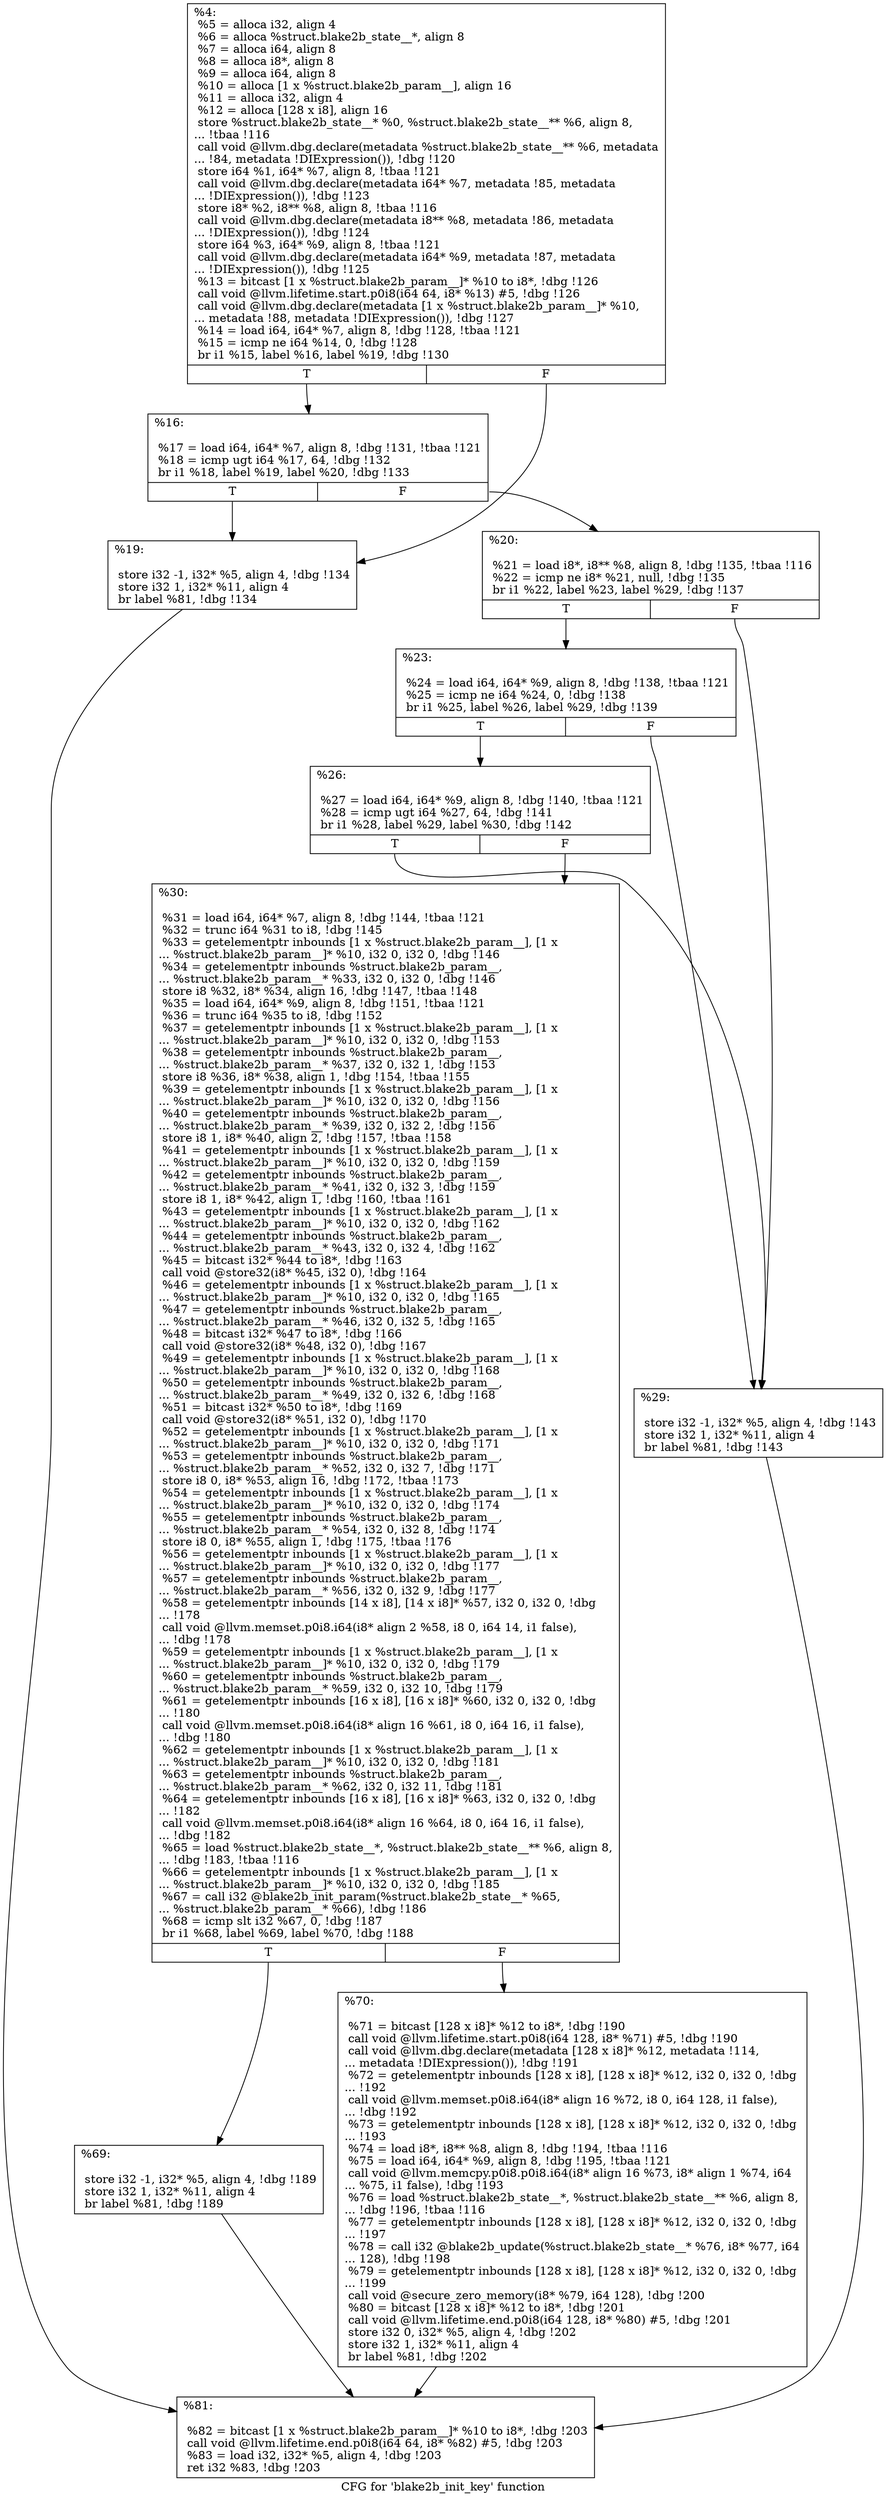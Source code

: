 digraph "CFG for 'blake2b_init_key' function" {
	label="CFG for 'blake2b_init_key' function";

	Node0x1c2b8d0 [shape=record,label="{%4:\l  %5 = alloca i32, align 4\l  %6 = alloca %struct.blake2b_state__*, align 8\l  %7 = alloca i64, align 8\l  %8 = alloca i8*, align 8\l  %9 = alloca i64, align 8\l  %10 = alloca [1 x %struct.blake2b_param__], align 16\l  %11 = alloca i32, align 4\l  %12 = alloca [128 x i8], align 16\l  store %struct.blake2b_state__* %0, %struct.blake2b_state__** %6, align 8,\l... !tbaa !116\l  call void @llvm.dbg.declare(metadata %struct.blake2b_state__** %6, metadata\l... !84, metadata !DIExpression()), !dbg !120\l  store i64 %1, i64* %7, align 8, !tbaa !121\l  call void @llvm.dbg.declare(metadata i64* %7, metadata !85, metadata\l... !DIExpression()), !dbg !123\l  store i8* %2, i8** %8, align 8, !tbaa !116\l  call void @llvm.dbg.declare(metadata i8** %8, metadata !86, metadata\l... !DIExpression()), !dbg !124\l  store i64 %3, i64* %9, align 8, !tbaa !121\l  call void @llvm.dbg.declare(metadata i64* %9, metadata !87, metadata\l... !DIExpression()), !dbg !125\l  %13 = bitcast [1 x %struct.blake2b_param__]* %10 to i8*, !dbg !126\l  call void @llvm.lifetime.start.p0i8(i64 64, i8* %13) #5, !dbg !126\l  call void @llvm.dbg.declare(metadata [1 x %struct.blake2b_param__]* %10,\l... metadata !88, metadata !DIExpression()), !dbg !127\l  %14 = load i64, i64* %7, align 8, !dbg !128, !tbaa !121\l  %15 = icmp ne i64 %14, 0, !dbg !128\l  br i1 %15, label %16, label %19, !dbg !130\l|{<s0>T|<s1>F}}"];
	Node0x1c2b8d0:s0 -> Node0x1c23cc0;
	Node0x1c2b8d0:s1 -> Node0x1c23d10;
	Node0x1c23cc0 [shape=record,label="{%16:\l\l  %17 = load i64, i64* %7, align 8, !dbg !131, !tbaa !121\l  %18 = icmp ugt i64 %17, 64, !dbg !132\l  br i1 %18, label %19, label %20, !dbg !133\l|{<s0>T|<s1>F}}"];
	Node0x1c23cc0:s0 -> Node0x1c23d10;
	Node0x1c23cc0:s1 -> Node0x1c23d60;
	Node0x1c23d10 [shape=record,label="{%19:\l\l  store i32 -1, i32* %5, align 4, !dbg !134\l  store i32 1, i32* %11, align 4\l  br label %81, !dbg !134\l}"];
	Node0x1c23d10 -> Node0x1c23f90;
	Node0x1c23d60 [shape=record,label="{%20:\l\l  %21 = load i8*, i8** %8, align 8, !dbg !135, !tbaa !116\l  %22 = icmp ne i8* %21, null, !dbg !135\l  br i1 %22, label %23, label %29, !dbg !137\l|{<s0>T|<s1>F}}"];
	Node0x1c23d60:s0 -> Node0x1c23db0;
	Node0x1c23d60:s1 -> Node0x1c23e50;
	Node0x1c23db0 [shape=record,label="{%23:\l\l  %24 = load i64, i64* %9, align 8, !dbg !138, !tbaa !121\l  %25 = icmp ne i64 %24, 0, !dbg !138\l  br i1 %25, label %26, label %29, !dbg !139\l|{<s0>T|<s1>F}}"];
	Node0x1c23db0:s0 -> Node0x1c23e00;
	Node0x1c23db0:s1 -> Node0x1c23e50;
	Node0x1c23e00 [shape=record,label="{%26:\l\l  %27 = load i64, i64* %9, align 8, !dbg !140, !tbaa !121\l  %28 = icmp ugt i64 %27, 64, !dbg !141\l  br i1 %28, label %29, label %30, !dbg !142\l|{<s0>T|<s1>F}}"];
	Node0x1c23e00:s0 -> Node0x1c23e50;
	Node0x1c23e00:s1 -> Node0x1c23ea0;
	Node0x1c23e50 [shape=record,label="{%29:\l\l  store i32 -1, i32* %5, align 4, !dbg !143\l  store i32 1, i32* %11, align 4\l  br label %81, !dbg !143\l}"];
	Node0x1c23e50 -> Node0x1c23f90;
	Node0x1c23ea0 [shape=record,label="{%30:\l\l  %31 = load i64, i64* %7, align 8, !dbg !144, !tbaa !121\l  %32 = trunc i64 %31 to i8, !dbg !145\l  %33 = getelementptr inbounds [1 x %struct.blake2b_param__], [1 x\l... %struct.blake2b_param__]* %10, i32 0, i32 0, !dbg !146\l  %34 = getelementptr inbounds %struct.blake2b_param__,\l... %struct.blake2b_param__* %33, i32 0, i32 0, !dbg !146\l  store i8 %32, i8* %34, align 16, !dbg !147, !tbaa !148\l  %35 = load i64, i64* %9, align 8, !dbg !151, !tbaa !121\l  %36 = trunc i64 %35 to i8, !dbg !152\l  %37 = getelementptr inbounds [1 x %struct.blake2b_param__], [1 x\l... %struct.blake2b_param__]* %10, i32 0, i32 0, !dbg !153\l  %38 = getelementptr inbounds %struct.blake2b_param__,\l... %struct.blake2b_param__* %37, i32 0, i32 1, !dbg !153\l  store i8 %36, i8* %38, align 1, !dbg !154, !tbaa !155\l  %39 = getelementptr inbounds [1 x %struct.blake2b_param__], [1 x\l... %struct.blake2b_param__]* %10, i32 0, i32 0, !dbg !156\l  %40 = getelementptr inbounds %struct.blake2b_param__,\l... %struct.blake2b_param__* %39, i32 0, i32 2, !dbg !156\l  store i8 1, i8* %40, align 2, !dbg !157, !tbaa !158\l  %41 = getelementptr inbounds [1 x %struct.blake2b_param__], [1 x\l... %struct.blake2b_param__]* %10, i32 0, i32 0, !dbg !159\l  %42 = getelementptr inbounds %struct.blake2b_param__,\l... %struct.blake2b_param__* %41, i32 0, i32 3, !dbg !159\l  store i8 1, i8* %42, align 1, !dbg !160, !tbaa !161\l  %43 = getelementptr inbounds [1 x %struct.blake2b_param__], [1 x\l... %struct.blake2b_param__]* %10, i32 0, i32 0, !dbg !162\l  %44 = getelementptr inbounds %struct.blake2b_param__,\l... %struct.blake2b_param__* %43, i32 0, i32 4, !dbg !162\l  %45 = bitcast i32* %44 to i8*, !dbg !163\l  call void @store32(i8* %45, i32 0), !dbg !164\l  %46 = getelementptr inbounds [1 x %struct.blake2b_param__], [1 x\l... %struct.blake2b_param__]* %10, i32 0, i32 0, !dbg !165\l  %47 = getelementptr inbounds %struct.blake2b_param__,\l... %struct.blake2b_param__* %46, i32 0, i32 5, !dbg !165\l  %48 = bitcast i32* %47 to i8*, !dbg !166\l  call void @store32(i8* %48, i32 0), !dbg !167\l  %49 = getelementptr inbounds [1 x %struct.blake2b_param__], [1 x\l... %struct.blake2b_param__]* %10, i32 0, i32 0, !dbg !168\l  %50 = getelementptr inbounds %struct.blake2b_param__,\l... %struct.blake2b_param__* %49, i32 0, i32 6, !dbg !168\l  %51 = bitcast i32* %50 to i8*, !dbg !169\l  call void @store32(i8* %51, i32 0), !dbg !170\l  %52 = getelementptr inbounds [1 x %struct.blake2b_param__], [1 x\l... %struct.blake2b_param__]* %10, i32 0, i32 0, !dbg !171\l  %53 = getelementptr inbounds %struct.blake2b_param__,\l... %struct.blake2b_param__* %52, i32 0, i32 7, !dbg !171\l  store i8 0, i8* %53, align 16, !dbg !172, !tbaa !173\l  %54 = getelementptr inbounds [1 x %struct.blake2b_param__], [1 x\l... %struct.blake2b_param__]* %10, i32 0, i32 0, !dbg !174\l  %55 = getelementptr inbounds %struct.blake2b_param__,\l... %struct.blake2b_param__* %54, i32 0, i32 8, !dbg !174\l  store i8 0, i8* %55, align 1, !dbg !175, !tbaa !176\l  %56 = getelementptr inbounds [1 x %struct.blake2b_param__], [1 x\l... %struct.blake2b_param__]* %10, i32 0, i32 0, !dbg !177\l  %57 = getelementptr inbounds %struct.blake2b_param__,\l... %struct.blake2b_param__* %56, i32 0, i32 9, !dbg !177\l  %58 = getelementptr inbounds [14 x i8], [14 x i8]* %57, i32 0, i32 0, !dbg\l... !178\l  call void @llvm.memset.p0i8.i64(i8* align 2 %58, i8 0, i64 14, i1 false),\l... !dbg !178\l  %59 = getelementptr inbounds [1 x %struct.blake2b_param__], [1 x\l... %struct.blake2b_param__]* %10, i32 0, i32 0, !dbg !179\l  %60 = getelementptr inbounds %struct.blake2b_param__,\l... %struct.blake2b_param__* %59, i32 0, i32 10, !dbg !179\l  %61 = getelementptr inbounds [16 x i8], [16 x i8]* %60, i32 0, i32 0, !dbg\l... !180\l  call void @llvm.memset.p0i8.i64(i8* align 16 %61, i8 0, i64 16, i1 false),\l... !dbg !180\l  %62 = getelementptr inbounds [1 x %struct.blake2b_param__], [1 x\l... %struct.blake2b_param__]* %10, i32 0, i32 0, !dbg !181\l  %63 = getelementptr inbounds %struct.blake2b_param__,\l... %struct.blake2b_param__* %62, i32 0, i32 11, !dbg !181\l  %64 = getelementptr inbounds [16 x i8], [16 x i8]* %63, i32 0, i32 0, !dbg\l... !182\l  call void @llvm.memset.p0i8.i64(i8* align 16 %64, i8 0, i64 16, i1 false),\l... !dbg !182\l  %65 = load %struct.blake2b_state__*, %struct.blake2b_state__** %6, align 8,\l... !dbg !183, !tbaa !116\l  %66 = getelementptr inbounds [1 x %struct.blake2b_param__], [1 x\l... %struct.blake2b_param__]* %10, i32 0, i32 0, !dbg !185\l  %67 = call i32 @blake2b_init_param(%struct.blake2b_state__* %65,\l... %struct.blake2b_param__* %66), !dbg !186\l  %68 = icmp slt i32 %67, 0, !dbg !187\l  br i1 %68, label %69, label %70, !dbg !188\l|{<s0>T|<s1>F}}"];
	Node0x1c23ea0:s0 -> Node0x1c23ef0;
	Node0x1c23ea0:s1 -> Node0x1c23f40;
	Node0x1c23ef0 [shape=record,label="{%69:\l\l  store i32 -1, i32* %5, align 4, !dbg !189\l  store i32 1, i32* %11, align 4\l  br label %81, !dbg !189\l}"];
	Node0x1c23ef0 -> Node0x1c23f90;
	Node0x1c23f40 [shape=record,label="{%70:\l\l  %71 = bitcast [128 x i8]* %12 to i8*, !dbg !190\l  call void @llvm.lifetime.start.p0i8(i64 128, i8* %71) #5, !dbg !190\l  call void @llvm.dbg.declare(metadata [128 x i8]* %12, metadata !114,\l... metadata !DIExpression()), !dbg !191\l  %72 = getelementptr inbounds [128 x i8], [128 x i8]* %12, i32 0, i32 0, !dbg\l... !192\l  call void @llvm.memset.p0i8.i64(i8* align 16 %72, i8 0, i64 128, i1 false),\l... !dbg !192\l  %73 = getelementptr inbounds [128 x i8], [128 x i8]* %12, i32 0, i32 0, !dbg\l... !193\l  %74 = load i8*, i8** %8, align 8, !dbg !194, !tbaa !116\l  %75 = load i64, i64* %9, align 8, !dbg !195, !tbaa !121\l  call void @llvm.memcpy.p0i8.p0i8.i64(i8* align 16 %73, i8* align 1 %74, i64\l... %75, i1 false), !dbg !193\l  %76 = load %struct.blake2b_state__*, %struct.blake2b_state__** %6, align 8,\l... !dbg !196, !tbaa !116\l  %77 = getelementptr inbounds [128 x i8], [128 x i8]* %12, i32 0, i32 0, !dbg\l... !197\l  %78 = call i32 @blake2b_update(%struct.blake2b_state__* %76, i8* %77, i64\l... 128), !dbg !198\l  %79 = getelementptr inbounds [128 x i8], [128 x i8]* %12, i32 0, i32 0, !dbg\l... !199\l  call void @secure_zero_memory(i8* %79, i64 128), !dbg !200\l  %80 = bitcast [128 x i8]* %12 to i8*, !dbg !201\l  call void @llvm.lifetime.end.p0i8(i64 128, i8* %80) #5, !dbg !201\l  store i32 0, i32* %5, align 4, !dbg !202\l  store i32 1, i32* %11, align 4\l  br label %81, !dbg !202\l}"];
	Node0x1c23f40 -> Node0x1c23f90;
	Node0x1c23f90 [shape=record,label="{%81:\l\l  %82 = bitcast [1 x %struct.blake2b_param__]* %10 to i8*, !dbg !203\l  call void @llvm.lifetime.end.p0i8(i64 64, i8* %82) #5, !dbg !203\l  %83 = load i32, i32* %5, align 4, !dbg !203\l  ret i32 %83, !dbg !203\l}"];
}
